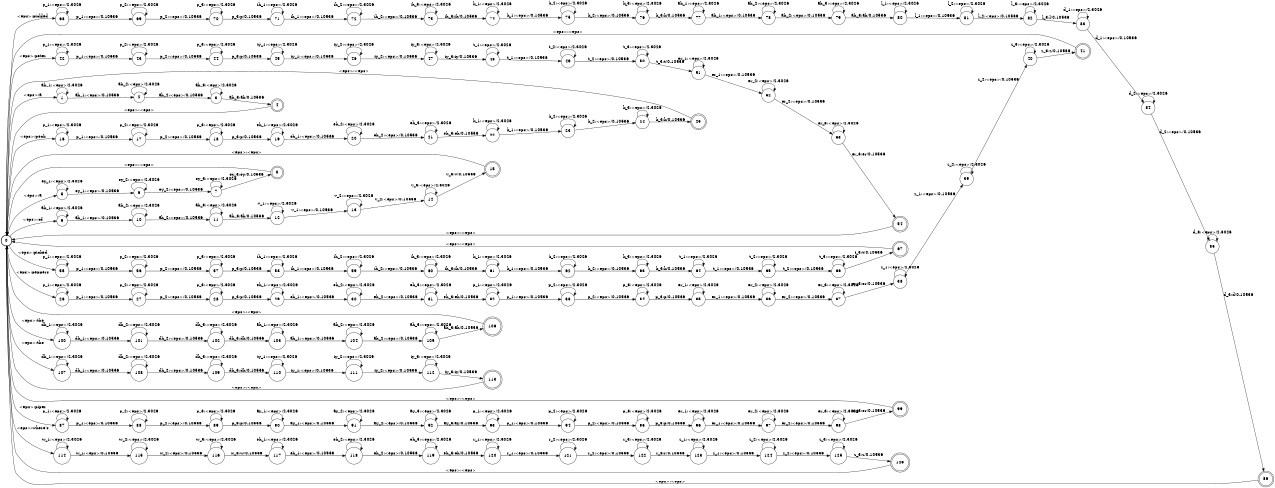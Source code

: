 digraph FST {
rankdir = LR;
size = "8.5,11";
center = 1;
orientation = Portrait;
ranksep = "0.4";
nodesep = "0.25";
0 [label = "0", shape = circle, style = bold, fontsize = 14]
	0 -> 1 [label = "<eps>:a", fontsize = 14];
	0 -> 5 [label = "<eps>:a", fontsize = 14];
	0 -> 9 [label = "<eps>:of", fontsize = 14];
	0 -> 16 [label = "<eps>:peck", fontsize = 14];
	0 -> 26 [label = "<eps>:peppers", fontsize = 14];
	0 -> 42 [label = "<eps>:peter", fontsize = 14];
	0 -> 55 [label = "<eps>:picked", fontsize = 14];
	0 -> 68 [label = "<eps>:pickled", fontsize = 14];
	0 -> 87 [label = "<eps>:piper", fontsize = 14];
	0 -> 100 [label = "<eps>:the", fontsize = 14];
	0 -> 107 [label = "<eps>:the", fontsize = 14];
	0 -> 114 [label = "<eps>:where's", fontsize = 14];
1 [label = "1", shape = circle, style = solid, fontsize = 14]
	1 -> 1 [label = "ah_1:<eps>/2.3026", fontsize = 14];
	1 -> 2 [label = "ah_1:<eps>/0.10536", fontsize = 14];
2 [label = "2", shape = circle, style = solid, fontsize = 14]
	2 -> 2 [label = "ah_2:<eps>/2.3026", fontsize = 14];
	2 -> 3 [label = "ah_2:<eps>/0.10536", fontsize = 14];
3 [label = "3", shape = circle, style = solid, fontsize = 14]
	3 -> 3 [label = "ah_3:<eps>/2.3026", fontsize = 14];
	3 -> 4 [label = "ah_3:ah/0.10536", fontsize = 14];
4 [label = "4", shape = doublecircle, style = solid, fontsize = 14]
	4 -> 0 [label = "<eps>:<eps>", fontsize = 14];
5 [label = "5", shape = circle, style = solid, fontsize = 14]
	5 -> 5 [label = "ey_1:<eps>/2.3026", fontsize = 14];
	5 -> 6 [label = "ey_1:<eps>/0.10536", fontsize = 14];
6 [label = "6", shape = circle, style = solid, fontsize = 14]
	6 -> 6 [label = "ey_2:<eps>/2.3026", fontsize = 14];
	6 -> 7 [label = "ey_2:<eps>/0.10536", fontsize = 14];
7 [label = "7", shape = circle, style = solid, fontsize = 14]
	7 -> 7 [label = "ey_3:<eps>/2.3026", fontsize = 14];
	7 -> 8 [label = "ey_3:ey/0.10536", fontsize = 14];
8 [label = "8", shape = doublecircle, style = solid, fontsize = 14]
	8 -> 0 [label = "<eps>:<eps>", fontsize = 14];
9 [label = "9", shape = circle, style = solid, fontsize = 14]
	9 -> 9 [label = "ah_1:<eps>/2.3026", fontsize = 14];
	9 -> 10 [label = "ah_1:<eps>/0.10536", fontsize = 14];
10 [label = "10", shape = circle, style = solid, fontsize = 14]
	10 -> 10 [label = "ah_2:<eps>/2.3026", fontsize = 14];
	10 -> 11 [label = "ah_2:<eps>/0.10536", fontsize = 14];
11 [label = "11", shape = circle, style = solid, fontsize = 14]
	11 -> 11 [label = "ah_3:<eps>/2.3026", fontsize = 14];
	11 -> 12 [label = "ah_3:ah/0.10536", fontsize = 14];
12 [label = "12", shape = circle, style = solid, fontsize = 14]
	12 -> 12 [label = "v_1:<eps>/2.3026", fontsize = 14];
	12 -> 13 [label = "v_1:<eps>/0.10536", fontsize = 14];
13 [label = "13", shape = circle, style = solid, fontsize = 14]
	13 -> 13 [label = "v_2:<eps>/2.3026", fontsize = 14];
	13 -> 14 [label = "v_2:<eps>/0.10536", fontsize = 14];
14 [label = "14", shape = circle, style = solid, fontsize = 14]
	14 -> 14 [label = "v_3:<eps>/2.3026", fontsize = 14];
	14 -> 15 [label = "v_3:v/0.10536", fontsize = 14];
15 [label = "15", shape = doublecircle, style = solid, fontsize = 14]
	15 -> 0 [label = "<eps>:<eps>", fontsize = 14];
16 [label = "16", shape = circle, style = solid, fontsize = 14]
	16 -> 16 [label = "p_1:<eps>/2.3026", fontsize = 14];
	16 -> 17 [label = "p_1:<eps>/0.10536", fontsize = 14];
17 [label = "17", shape = circle, style = solid, fontsize = 14]
	17 -> 17 [label = "p_2:<eps>/2.3026", fontsize = 14];
	17 -> 18 [label = "p_2:<eps>/0.10536", fontsize = 14];
18 [label = "18", shape = circle, style = solid, fontsize = 14]
	18 -> 18 [label = "p_3:<eps>/2.3026", fontsize = 14];
	18 -> 19 [label = "p_3:p/0.10536", fontsize = 14];
19 [label = "19", shape = circle, style = solid, fontsize = 14]
	19 -> 19 [label = "eh_1:<eps>/2.3026", fontsize = 14];
	19 -> 20 [label = "eh_1:<eps>/0.10536", fontsize = 14];
20 [label = "20", shape = circle, style = solid, fontsize = 14]
	20 -> 20 [label = "eh_2:<eps>/2.3026", fontsize = 14];
	20 -> 21 [label = "eh_2:<eps>/0.10536", fontsize = 14];
21 [label = "21", shape = circle, style = solid, fontsize = 14]
	21 -> 21 [label = "eh_3:<eps>/2.3026", fontsize = 14];
	21 -> 22 [label = "eh_3:eh/0.10536", fontsize = 14];
22 [label = "22", shape = circle, style = solid, fontsize = 14]
	22 -> 22 [label = "k_1:<eps>/2.3026", fontsize = 14];
	22 -> 23 [label = "k_1:<eps>/0.10536", fontsize = 14];
23 [label = "23", shape = circle, style = solid, fontsize = 14]
	23 -> 23 [label = "k_2:<eps>/2.3026", fontsize = 14];
	23 -> 24 [label = "k_2:<eps>/0.10536", fontsize = 14];
24 [label = "24", shape = circle, style = solid, fontsize = 14]
	24 -> 24 [label = "k_3:<eps>/2.3026", fontsize = 14];
	24 -> 25 [label = "k_3:k/0.10536", fontsize = 14];
25 [label = "25", shape = doublecircle, style = solid, fontsize = 14]
	25 -> 0 [label = "<eps>:<eps>", fontsize = 14];
26 [label = "26", shape = circle, style = solid, fontsize = 14]
	26 -> 26 [label = "p_1:<eps>/2.3026", fontsize = 14];
	26 -> 27 [label = "p_1:<eps>/0.10536", fontsize = 14];
27 [label = "27", shape = circle, style = solid, fontsize = 14]
	27 -> 27 [label = "p_2:<eps>/2.3026", fontsize = 14];
	27 -> 28 [label = "p_2:<eps>/0.10536", fontsize = 14];
28 [label = "28", shape = circle, style = solid, fontsize = 14]
	28 -> 28 [label = "p_3:<eps>/2.3026", fontsize = 14];
	28 -> 29 [label = "p_3:p/0.10536", fontsize = 14];
29 [label = "29", shape = circle, style = solid, fontsize = 14]
	29 -> 29 [label = "eh_1:<eps>/2.3026", fontsize = 14];
	29 -> 30 [label = "eh_1:<eps>/0.10536", fontsize = 14];
30 [label = "30", shape = circle, style = solid, fontsize = 14]
	30 -> 30 [label = "eh_2:<eps>/2.3026", fontsize = 14];
	30 -> 31 [label = "eh_2:<eps>/0.10536", fontsize = 14];
31 [label = "31", shape = circle, style = solid, fontsize = 14]
	31 -> 31 [label = "eh_3:<eps>/2.3026", fontsize = 14];
	31 -> 32 [label = "eh_3:eh/0.10536", fontsize = 14];
32 [label = "32", shape = circle, style = solid, fontsize = 14]
	32 -> 32 [label = "p_1:<eps>/2.3026", fontsize = 14];
	32 -> 33 [label = "p_1:<eps>/0.10536", fontsize = 14];
33 [label = "33", shape = circle, style = solid, fontsize = 14]
	33 -> 33 [label = "p_2:<eps>/2.3026", fontsize = 14];
	33 -> 34 [label = "p_2:<eps>/0.10536", fontsize = 14];
34 [label = "34", shape = circle, style = solid, fontsize = 14]
	34 -> 34 [label = "p_3:<eps>/2.3026", fontsize = 14];
	34 -> 35 [label = "p_3:p/0.10536", fontsize = 14];
35 [label = "35", shape = circle, style = solid, fontsize = 14]
	35 -> 35 [label = "er_1:<eps>/2.3026", fontsize = 14];
	35 -> 36 [label = "er_1:<eps>/0.10536", fontsize = 14];
36 [label = "36", shape = circle, style = solid, fontsize = 14]
	36 -> 36 [label = "er_2:<eps>/2.3026", fontsize = 14];
	36 -> 37 [label = "er_2:<eps>/0.10536", fontsize = 14];
37 [label = "37", shape = circle, style = solid, fontsize = 14]
	37 -> 37 [label = "er_3:<eps>/2.3026", fontsize = 14];
	37 -> 38 [label = "er_3:er/0.10536", fontsize = 14];
38 [label = "38", shape = circle, style = solid, fontsize = 14]
	38 -> 38 [label = "z_1:<eps>/2.3026", fontsize = 14];
	38 -> 39 [label = "z_1:<eps>/0.10536", fontsize = 14];
39 [label = "39", shape = circle, style = solid, fontsize = 14]
	39 -> 39 [label = "z_2:<eps>/2.3026", fontsize = 14];
	39 -> 40 [label = "z_2:<eps>/0.10536", fontsize = 14];
40 [label = "40", shape = circle, style = solid, fontsize = 14]
	40 -> 40 [label = "z_3:<eps>/2.3026", fontsize = 14];
	40 -> 41 [label = "z_3:z/0.10536", fontsize = 14];
41 [label = "41", shape = doublecircle, style = solid, fontsize = 14]
	41 -> 0 [label = "<eps>:<eps>", fontsize = 14];
42 [label = "42", shape = circle, style = solid, fontsize = 14]
	42 -> 42 [label = "p_1:<eps>/2.3026", fontsize = 14];
	42 -> 43 [label = "p_1:<eps>/0.10536", fontsize = 14];
43 [label = "43", shape = circle, style = solid, fontsize = 14]
	43 -> 43 [label = "p_2:<eps>/2.3026", fontsize = 14];
	43 -> 44 [label = "p_2:<eps>/0.10536", fontsize = 14];
44 [label = "44", shape = circle, style = solid, fontsize = 14]
	44 -> 44 [label = "p_3:<eps>/2.3026", fontsize = 14];
	44 -> 45 [label = "p_3:p/0.10536", fontsize = 14];
45 [label = "45", shape = circle, style = solid, fontsize = 14]
	45 -> 45 [label = "iy_1:<eps>/2.3026", fontsize = 14];
	45 -> 46 [label = "iy_1:<eps>/0.10536", fontsize = 14];
46 [label = "46", shape = circle, style = solid, fontsize = 14]
	46 -> 46 [label = "iy_2:<eps>/2.3026", fontsize = 14];
	46 -> 47 [label = "iy_2:<eps>/0.10536", fontsize = 14];
47 [label = "47", shape = circle, style = solid, fontsize = 14]
	47 -> 47 [label = "iy_3:<eps>/2.3026", fontsize = 14];
	47 -> 48 [label = "iy_3:iy/0.10536", fontsize = 14];
48 [label = "48", shape = circle, style = solid, fontsize = 14]
	48 -> 48 [label = "t_1:<eps>/2.3026", fontsize = 14];
	48 -> 49 [label = "t_1:<eps>/0.10536", fontsize = 14];
49 [label = "49", shape = circle, style = solid, fontsize = 14]
	49 -> 49 [label = "t_2:<eps>/2.3026", fontsize = 14];
	49 -> 50 [label = "t_2:<eps>/0.10536", fontsize = 14];
50 [label = "50", shape = circle, style = solid, fontsize = 14]
	50 -> 50 [label = "t_3:<eps>/2.3026", fontsize = 14];
	50 -> 51 [label = "t_3:t/0.10536", fontsize = 14];
51 [label = "51", shape = circle, style = solid, fontsize = 14]
	51 -> 51 [label = "er_1:<eps>/2.3026", fontsize = 14];
	51 -> 52 [label = "er_1:<eps>/0.10536", fontsize = 14];
52 [label = "52", shape = circle, style = solid, fontsize = 14]
	52 -> 52 [label = "er_2:<eps>/2.3026", fontsize = 14];
	52 -> 53 [label = "er_2:<eps>/0.10536", fontsize = 14];
53 [label = "53", shape = circle, style = solid, fontsize = 14]
	53 -> 53 [label = "er_3:<eps>/2.3026", fontsize = 14];
	53 -> 54 [label = "er_3:er/0.10536", fontsize = 14];
54 [label = "54", shape = doublecircle, style = solid, fontsize = 14]
	54 -> 0 [label = "<eps>:<eps>", fontsize = 14];
55 [label = "55", shape = circle, style = solid, fontsize = 14]
	55 -> 55 [label = "p_1:<eps>/2.3026", fontsize = 14];
	55 -> 56 [label = "p_1:<eps>/0.10536", fontsize = 14];
56 [label = "56", shape = circle, style = solid, fontsize = 14]
	56 -> 56 [label = "p_2:<eps>/2.3026", fontsize = 14];
	56 -> 57 [label = "p_2:<eps>/0.10536", fontsize = 14];
57 [label = "57", shape = circle, style = solid, fontsize = 14]
	57 -> 57 [label = "p_3:<eps>/2.3026", fontsize = 14];
	57 -> 58 [label = "p_3:p/0.10536", fontsize = 14];
58 [label = "58", shape = circle, style = solid, fontsize = 14]
	58 -> 58 [label = "ih_1:<eps>/2.3026", fontsize = 14];
	58 -> 59 [label = "ih_1:<eps>/0.10536", fontsize = 14];
59 [label = "59", shape = circle, style = solid, fontsize = 14]
	59 -> 59 [label = "ih_2:<eps>/2.3026", fontsize = 14];
	59 -> 60 [label = "ih_2:<eps>/0.10536", fontsize = 14];
60 [label = "60", shape = circle, style = solid, fontsize = 14]
	60 -> 60 [label = "ih_3:<eps>/2.3026", fontsize = 14];
	60 -> 61 [label = "ih_3:ih/0.10536", fontsize = 14];
61 [label = "61", shape = circle, style = solid, fontsize = 14]
	61 -> 61 [label = "k_1:<eps>/2.3026", fontsize = 14];
	61 -> 62 [label = "k_1:<eps>/0.10536", fontsize = 14];
62 [label = "62", shape = circle, style = solid, fontsize = 14]
	62 -> 62 [label = "k_2:<eps>/2.3026", fontsize = 14];
	62 -> 63 [label = "k_2:<eps>/0.10536", fontsize = 14];
63 [label = "63", shape = circle, style = solid, fontsize = 14]
	63 -> 63 [label = "k_3:<eps>/2.3026", fontsize = 14];
	63 -> 64 [label = "k_3:k/0.10536", fontsize = 14];
64 [label = "64", shape = circle, style = solid, fontsize = 14]
	64 -> 64 [label = "t_1:<eps>/2.3026", fontsize = 14];
	64 -> 65 [label = "t_1:<eps>/0.10536", fontsize = 14];
65 [label = "65", shape = circle, style = solid, fontsize = 14]
	65 -> 65 [label = "t_2:<eps>/2.3026", fontsize = 14];
	65 -> 66 [label = "t_2:<eps>/0.10536", fontsize = 14];
66 [label = "66", shape = circle, style = solid, fontsize = 14]
	66 -> 66 [label = "t_3:<eps>/2.3026", fontsize = 14];
	66 -> 67 [label = "t_3:t/0.10536", fontsize = 14];
67 [label = "67", shape = doublecircle, style = solid, fontsize = 14]
	67 -> 0 [label = "<eps>:<eps>", fontsize = 14];
68 [label = "68", shape = circle, style = solid, fontsize = 14]
	68 -> 68 [label = "p_1:<eps>/2.3026", fontsize = 14];
	68 -> 69 [label = "p_1:<eps>/0.10536", fontsize = 14];
69 [label = "69", shape = circle, style = solid, fontsize = 14]
	69 -> 69 [label = "p_2:<eps>/2.3026", fontsize = 14];
	69 -> 70 [label = "p_2:<eps>/0.10536", fontsize = 14];
70 [label = "70", shape = circle, style = solid, fontsize = 14]
	70 -> 70 [label = "p_3:<eps>/2.3026", fontsize = 14];
	70 -> 71 [label = "p_3:p/0.10536", fontsize = 14];
71 [label = "71", shape = circle, style = solid, fontsize = 14]
	71 -> 71 [label = "ih_1:<eps>/2.3026", fontsize = 14];
	71 -> 72 [label = "ih_1:<eps>/0.10536", fontsize = 14];
72 [label = "72", shape = circle, style = solid, fontsize = 14]
	72 -> 72 [label = "ih_2:<eps>/2.3026", fontsize = 14];
	72 -> 73 [label = "ih_2:<eps>/0.10536", fontsize = 14];
73 [label = "73", shape = circle, style = solid, fontsize = 14]
	73 -> 73 [label = "ih_3:<eps>/2.3026", fontsize = 14];
	73 -> 74 [label = "ih_3:ih/0.10536", fontsize = 14];
74 [label = "74", shape = circle, style = solid, fontsize = 14]
	74 -> 74 [label = "k_1:<eps>/2.3026", fontsize = 14];
	74 -> 75 [label = "k_1:<eps>/0.10536", fontsize = 14];
75 [label = "75", shape = circle, style = solid, fontsize = 14]
	75 -> 75 [label = "k_2:<eps>/2.3026", fontsize = 14];
	75 -> 76 [label = "k_2:<eps>/0.10536", fontsize = 14];
76 [label = "76", shape = circle, style = solid, fontsize = 14]
	76 -> 76 [label = "k_3:<eps>/2.3026", fontsize = 14];
	76 -> 77 [label = "k_3:k/0.10536", fontsize = 14];
77 [label = "77", shape = circle, style = solid, fontsize = 14]
	77 -> 77 [label = "ah_1:<eps>/2.3026", fontsize = 14];
	77 -> 78 [label = "ah_1:<eps>/0.10536", fontsize = 14];
78 [label = "78", shape = circle, style = solid, fontsize = 14]
	78 -> 78 [label = "ah_2:<eps>/2.3026", fontsize = 14];
	78 -> 79 [label = "ah_2:<eps>/0.10536", fontsize = 14];
79 [label = "79", shape = circle, style = solid, fontsize = 14]
	79 -> 79 [label = "ah_3:<eps>/2.3026", fontsize = 14];
	79 -> 80 [label = "ah_3:ah/0.10536", fontsize = 14];
80 [label = "80", shape = circle, style = solid, fontsize = 14]
	80 -> 80 [label = "l_1:<eps>/2.3026", fontsize = 14];
	80 -> 81 [label = "l_1:<eps>/0.10536", fontsize = 14];
81 [label = "81", shape = circle, style = solid, fontsize = 14]
	81 -> 81 [label = "l_2:<eps>/2.3026", fontsize = 14];
	81 -> 82 [label = "l_2:<eps>/0.10536", fontsize = 14];
82 [label = "82", shape = circle, style = solid, fontsize = 14]
	82 -> 82 [label = "l_3:<eps>/2.3026", fontsize = 14];
	82 -> 83 [label = "l_3:l/0.10536", fontsize = 14];
83 [label = "83", shape = circle, style = solid, fontsize = 14]
	83 -> 83 [label = "d_1:<eps>/2.3026", fontsize = 14];
	83 -> 84 [label = "d_1:<eps>/0.10536", fontsize = 14];
84 [label = "84", shape = circle, style = solid, fontsize = 14]
	84 -> 84 [label = "d_2:<eps>/2.3026", fontsize = 14];
	84 -> 85 [label = "d_2:<eps>/0.10536", fontsize = 14];
85 [label = "85", shape = circle, style = solid, fontsize = 14]
	85 -> 85 [label = "d_3:<eps>/2.3026", fontsize = 14];
	85 -> 86 [label = "d_3:d/0.10536", fontsize = 14];
86 [label = "86", shape = doublecircle, style = solid, fontsize = 14]
	86 -> 0 [label = "<eps>:<eps>", fontsize = 14];
87 [label = "87", shape = circle, style = solid, fontsize = 14]
	87 -> 87 [label = "p_1:<eps>/2.3026", fontsize = 14];
	87 -> 88 [label = "p_1:<eps>/0.10536", fontsize = 14];
88 [label = "88", shape = circle, style = solid, fontsize = 14]
	88 -> 88 [label = "p_2:<eps>/2.3026", fontsize = 14];
	88 -> 89 [label = "p_2:<eps>/0.10536", fontsize = 14];
89 [label = "89", shape = circle, style = solid, fontsize = 14]
	89 -> 89 [label = "p_3:<eps>/2.3026", fontsize = 14];
	89 -> 90 [label = "p_3:p/0.10536", fontsize = 14];
90 [label = "90", shape = circle, style = solid, fontsize = 14]
	90 -> 90 [label = "ay_1:<eps>/2.3026", fontsize = 14];
	90 -> 91 [label = "ay_1:<eps>/0.10536", fontsize = 14];
91 [label = "91", shape = circle, style = solid, fontsize = 14]
	91 -> 91 [label = "ay_2:<eps>/2.3026", fontsize = 14];
	91 -> 92 [label = "ay_2:<eps>/0.10536", fontsize = 14];
92 [label = "92", shape = circle, style = solid, fontsize = 14]
	92 -> 92 [label = "ay_3:<eps>/2.3026", fontsize = 14];
	92 -> 93 [label = "ay_3:ay/0.10536", fontsize = 14];
93 [label = "93", shape = circle, style = solid, fontsize = 14]
	93 -> 93 [label = "p_1:<eps>/2.3026", fontsize = 14];
	93 -> 94 [label = "p_1:<eps>/0.10536", fontsize = 14];
94 [label = "94", shape = circle, style = solid, fontsize = 14]
	94 -> 94 [label = "p_2:<eps>/2.3026", fontsize = 14];
	94 -> 95 [label = "p_2:<eps>/0.10536", fontsize = 14];
95 [label = "95", shape = circle, style = solid, fontsize = 14]
	95 -> 95 [label = "p_3:<eps>/2.3026", fontsize = 14];
	95 -> 96 [label = "p_3:p/0.10536", fontsize = 14];
96 [label = "96", shape = circle, style = solid, fontsize = 14]
	96 -> 96 [label = "er_1:<eps>/2.3026", fontsize = 14];
	96 -> 97 [label = "er_1:<eps>/0.10536", fontsize = 14];
97 [label = "97", shape = circle, style = solid, fontsize = 14]
	97 -> 97 [label = "er_2:<eps>/2.3026", fontsize = 14];
	97 -> 98 [label = "er_2:<eps>/0.10536", fontsize = 14];
98 [label = "98", shape = circle, style = solid, fontsize = 14]
	98 -> 98 [label = "er_3:<eps>/2.3026", fontsize = 14];
	98 -> 99 [label = "er_3:er/0.10536", fontsize = 14];
99 [label = "99", shape = doublecircle, style = solid, fontsize = 14]
	99 -> 0 [label = "<eps>:<eps>", fontsize = 14];
100 [label = "100", shape = circle, style = solid, fontsize = 14]
	100 -> 100 [label = "dh_1:<eps>/2.3026", fontsize = 14];
	100 -> 101 [label = "dh_1:<eps>/0.10536", fontsize = 14];
101 [label = "101", shape = circle, style = solid, fontsize = 14]
	101 -> 101 [label = "dh_2:<eps>/2.3026", fontsize = 14];
	101 -> 102 [label = "dh_2:<eps>/0.10536", fontsize = 14];
102 [label = "102", shape = circle, style = solid, fontsize = 14]
	102 -> 102 [label = "dh_3:<eps>/2.3026", fontsize = 14];
	102 -> 103 [label = "dh_3:dh/0.10536", fontsize = 14];
103 [label = "103", shape = circle, style = solid, fontsize = 14]
	103 -> 103 [label = "ah_1:<eps>/2.3026", fontsize = 14];
	103 -> 104 [label = "ah_1:<eps>/0.10536", fontsize = 14];
104 [label = "104", shape = circle, style = solid, fontsize = 14]
	104 -> 104 [label = "ah_2:<eps>/2.3026", fontsize = 14];
	104 -> 105 [label = "ah_2:<eps>/0.10536", fontsize = 14];
105 [label = "105", shape = circle, style = solid, fontsize = 14]
	105 -> 105 [label = "ah_3:<eps>/2.3026", fontsize = 14];
	105 -> 106 [label = "ah_3:ah/0.10536", fontsize = 14];
106 [label = "106", shape = doublecircle, style = solid, fontsize = 14]
	106 -> 0 [label = "<eps>:<eps>", fontsize = 14];
107 [label = "107", shape = circle, style = solid, fontsize = 14]
	107 -> 107 [label = "dh_1:<eps>/2.3026", fontsize = 14];
	107 -> 108 [label = "dh_1:<eps>/0.10536", fontsize = 14];
108 [label = "108", shape = circle, style = solid, fontsize = 14]
	108 -> 108 [label = "dh_2:<eps>/2.3026", fontsize = 14];
	108 -> 109 [label = "dh_2:<eps>/0.10536", fontsize = 14];
109 [label = "109", shape = circle, style = solid, fontsize = 14]
	109 -> 109 [label = "dh_3:<eps>/2.3026", fontsize = 14];
	109 -> 110 [label = "dh_3:dh/0.10536", fontsize = 14];
110 [label = "110", shape = circle, style = solid, fontsize = 14]
	110 -> 110 [label = "iy_1:<eps>/2.3026", fontsize = 14];
	110 -> 111 [label = "iy_1:<eps>/0.10536", fontsize = 14];
111 [label = "111", shape = circle, style = solid, fontsize = 14]
	111 -> 111 [label = "iy_2:<eps>/2.3026", fontsize = 14];
	111 -> 112 [label = "iy_2:<eps>/0.10536", fontsize = 14];
112 [label = "112", shape = circle, style = solid, fontsize = 14]
	112 -> 112 [label = "iy_3:<eps>/2.3026", fontsize = 14];
	112 -> 113 [label = "iy_3:iy/0.10536", fontsize = 14];
113 [label = "113", shape = doublecircle, style = solid, fontsize = 14]
	113 -> 0 [label = "<eps>:<eps>", fontsize = 14];
114 [label = "114", shape = circle, style = solid, fontsize = 14]
	114 -> 114 [label = "w_1:<eps>/2.3026", fontsize = 14];
	114 -> 115 [label = "w_1:<eps>/0.10536", fontsize = 14];
115 [label = "115", shape = circle, style = solid, fontsize = 14]
	115 -> 115 [label = "w_2:<eps>/2.3026", fontsize = 14];
	115 -> 116 [label = "w_2:<eps>/0.10536", fontsize = 14];
116 [label = "116", shape = circle, style = solid, fontsize = 14]
	116 -> 116 [label = "w_3:<eps>/2.3026", fontsize = 14];
	116 -> 117 [label = "w_3:w/0.10536", fontsize = 14];
117 [label = "117", shape = circle, style = solid, fontsize = 14]
	117 -> 117 [label = "eh_1:<eps>/2.3026", fontsize = 14];
	117 -> 118 [label = "eh_1:<eps>/0.10536", fontsize = 14];
118 [label = "118", shape = circle, style = solid, fontsize = 14]
	118 -> 118 [label = "eh_2:<eps>/2.3026", fontsize = 14];
	118 -> 119 [label = "eh_2:<eps>/0.10536", fontsize = 14];
119 [label = "119", shape = circle, style = solid, fontsize = 14]
	119 -> 119 [label = "eh_3:<eps>/2.3026", fontsize = 14];
	119 -> 120 [label = "eh_3:eh/0.10536", fontsize = 14];
120 [label = "120", shape = circle, style = solid, fontsize = 14]
	120 -> 120 [label = "r_1:<eps>/2.3026", fontsize = 14];
	120 -> 121 [label = "r_1:<eps>/0.10536", fontsize = 14];
121 [label = "121", shape = circle, style = solid, fontsize = 14]
	121 -> 121 [label = "r_2:<eps>/2.3026", fontsize = 14];
	121 -> 122 [label = "r_2:<eps>/0.10536", fontsize = 14];
122 [label = "122", shape = circle, style = solid, fontsize = 14]
	122 -> 122 [label = "r_3:<eps>/2.3026", fontsize = 14];
	122 -> 123 [label = "r_3:r/0.10536", fontsize = 14];
123 [label = "123", shape = circle, style = solid, fontsize = 14]
	123 -> 123 [label = "z_1:<eps>/2.3026", fontsize = 14];
	123 -> 124 [label = "z_1:<eps>/0.10536", fontsize = 14];
124 [label = "124", shape = circle, style = solid, fontsize = 14]
	124 -> 124 [label = "z_2:<eps>/2.3026", fontsize = 14];
	124 -> 125 [label = "z_2:<eps>/0.10536", fontsize = 14];
125 [label = "125", shape = circle, style = solid, fontsize = 14]
	125 -> 125 [label = "z_3:<eps>/2.3026", fontsize = 14];
	125 -> 126 [label = "z_3:z/0.10536", fontsize = 14];
126 [label = "126", shape = doublecircle, style = solid, fontsize = 14]
	126 -> 0 [label = "<eps>:<eps>", fontsize = 14];
}
